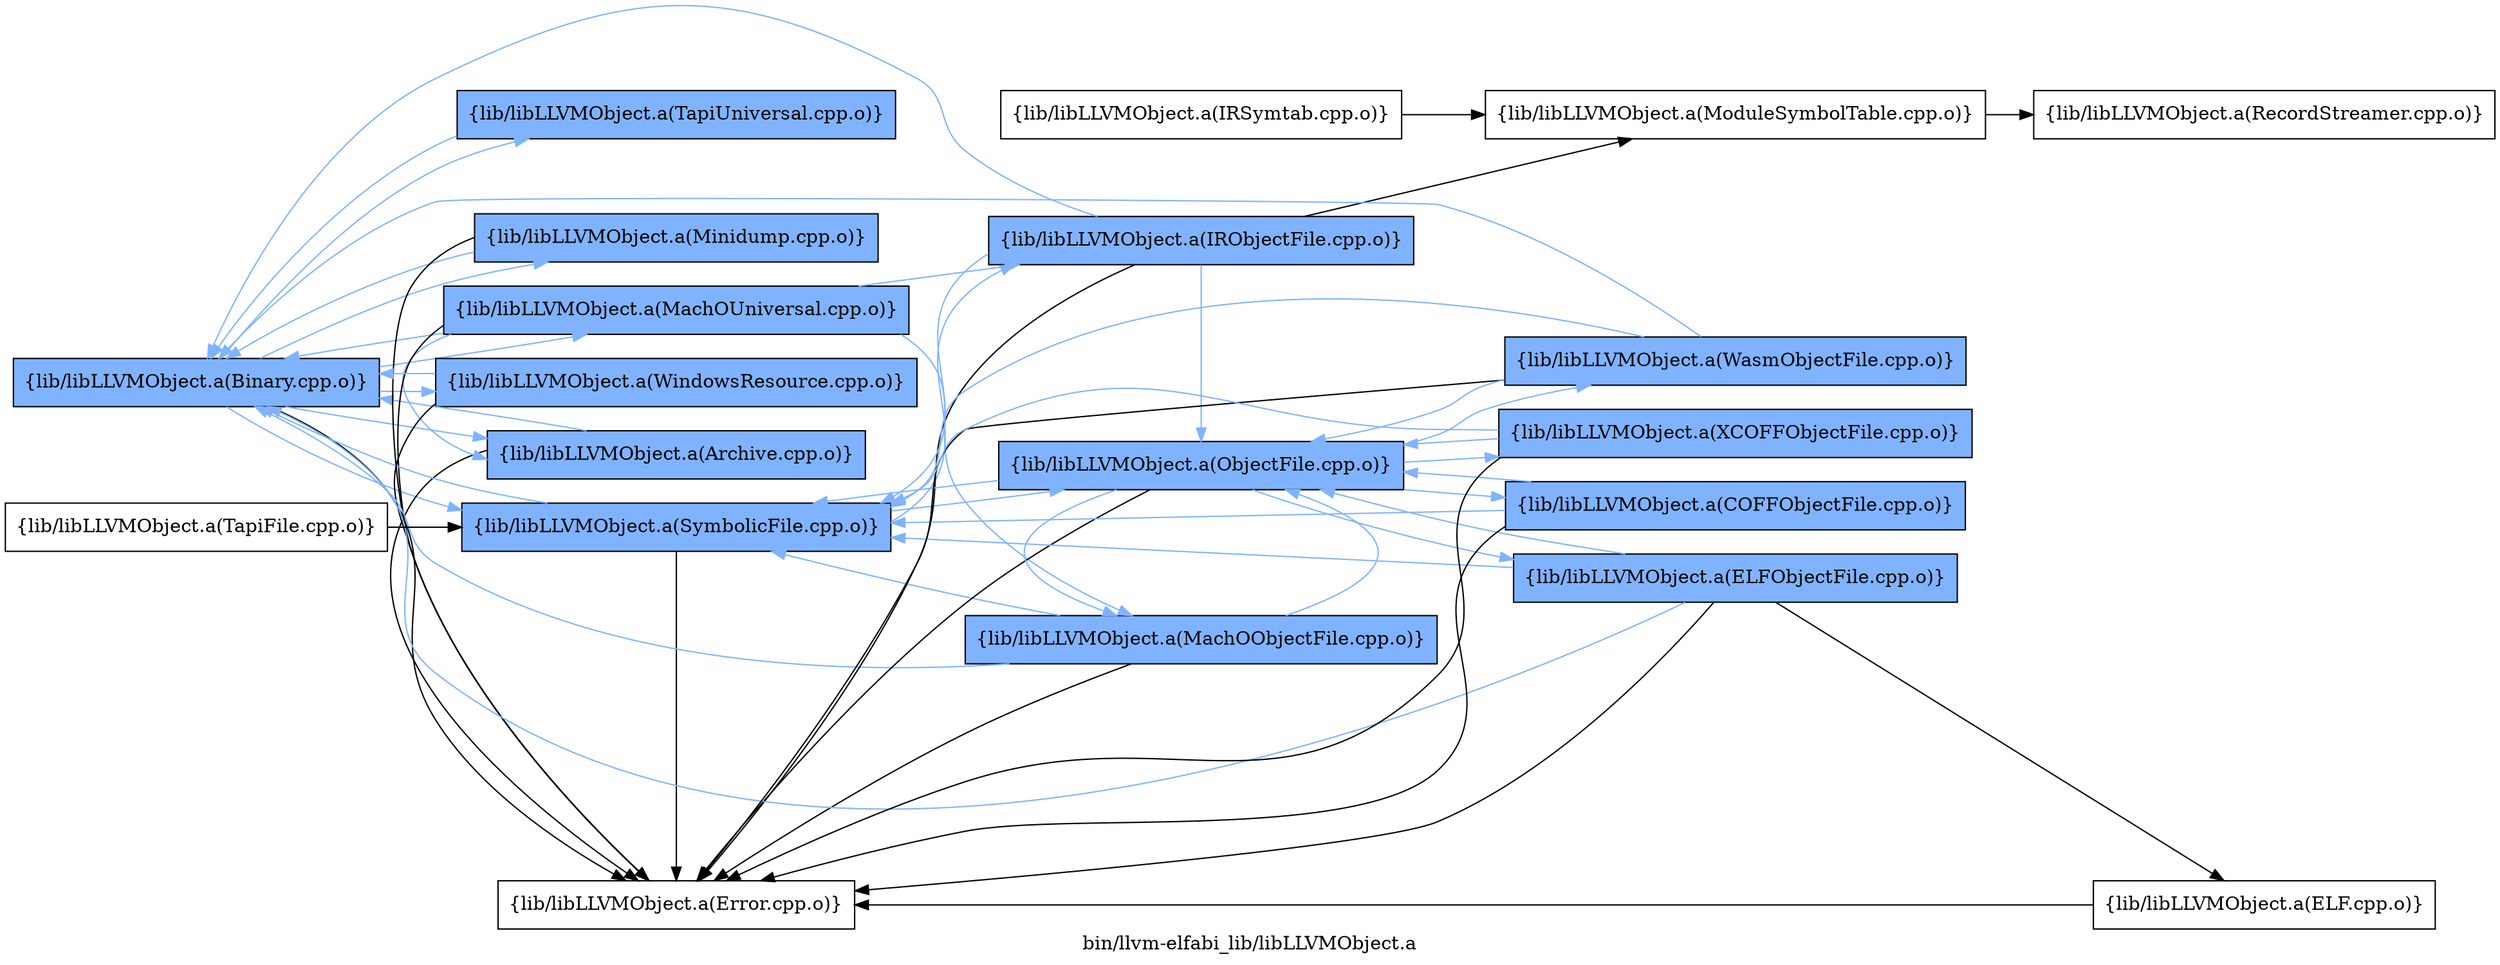 digraph "bin/llvm-elfabi_lib/libLLVMObject.a" {
	label="bin/llvm-elfabi_lib/libLLVMObject.a";
	rankdir=LR;
	{ rank=same; Node0x5641d5551f38;  }
	{ rank=same; Node0x5641d5552bb8; Node0x5641d554e8d8; Node0x5641d5550318; Node0x5641d5550d68; Node0x5641d554e518; Node0x5641d55506d8; Node0x5641d554d0c8;  }
	{ rank=same; Node0x5641d554f698; Node0x5641d554fe68; Node0x5641d55530b8;  }
	{ rank=same; Node0x5641d5552848; Node0x5641d5552438; Node0x5641d554a0a8; Node0x5641d554f828; Node0x5641d554d7a8;  }

	Node0x5641d5551f38 [shape=record,shape=box,group=1,style=filled,fillcolor="0.600000 0.5 1",label="{lib/libLLVMObject.a(Binary.cpp.o)}"];
	Node0x5641d5551f38 -> Node0x5641d5552bb8[color="0.600000 0.5 1"];
	Node0x5641d5551f38 -> Node0x5641d554e8d8;
	Node0x5641d5551f38 -> Node0x5641d5550318[color="0.600000 0.5 1"];
	Node0x5641d5551f38 -> Node0x5641d5550d68[color="0.600000 0.5 1"];
	Node0x5641d5551f38 -> Node0x5641d554e518[color="0.600000 0.5 1"];
	Node0x5641d5551f38 -> Node0x5641d55506d8[color="0.600000 0.5 1"];
	Node0x5641d5551f38 -> Node0x5641d554d0c8[color="0.600000 0.5 1"];
	Node0x5641d554e8d8 [shape=record,shape=box,group=0,label="{lib/libLLVMObject.a(Error.cpp.o)}"];
	Node0x5641d5552bb8 [shape=record,shape=box,group=1,style=filled,fillcolor="0.600000 0.5 1",label="{lib/libLLVMObject.a(Archive.cpp.o)}"];
	Node0x5641d5552bb8 -> Node0x5641d5551f38[color="0.600000 0.5 1"];
	Node0x5641d5552bb8 -> Node0x5641d554e8d8;
	Node0x5641d5550318 [shape=record,shape=box,group=1,style=filled,fillcolor="0.600000 0.5 1",label="{lib/libLLVMObject.a(MachOUniversal.cpp.o)}"];
	Node0x5641d5550318 -> Node0x5641d5551f38[color="0.600000 0.5 1"];
	Node0x5641d5550318 -> Node0x5641d5552bb8[color="0.600000 0.5 1"];
	Node0x5641d5550318 -> Node0x5641d554e8d8;
	Node0x5641d5550318 -> Node0x5641d554f698[color="0.600000 0.5 1"];
	Node0x5641d5550318 -> Node0x5641d554fe68[color="0.600000 0.5 1"];
	Node0x5641d5550d68 [shape=record,shape=box,group=1,style=filled,fillcolor="0.600000 0.5 1",label="{lib/libLLVMObject.a(Minidump.cpp.o)}"];
	Node0x5641d5550d68 -> Node0x5641d5551f38[color="0.600000 0.5 1"];
	Node0x5641d5550d68 -> Node0x5641d554e8d8;
	Node0x5641d554e518 [shape=record,shape=box,group=1,style=filled,fillcolor="0.600000 0.5 1",label="{lib/libLLVMObject.a(SymbolicFile.cpp.o)}"];
	Node0x5641d554e518 -> Node0x5641d5551f38[color="0.600000 0.5 1"];
	Node0x5641d554e518 -> Node0x5641d554e8d8;
	Node0x5641d554e518 -> Node0x5641d554fe68[color="0.600000 0.5 1"];
	Node0x5641d554e518 -> Node0x5641d55530b8[color="0.600000 0.5 1"];
	Node0x5641d55506d8 [shape=record,shape=box,group=1,style=filled,fillcolor="0.600000 0.5 1",label="{lib/libLLVMObject.a(TapiUniversal.cpp.o)}"];
	Node0x5641d55506d8 -> Node0x5641d5551f38[color="0.600000 0.5 1"];
	Node0x5641d554d0c8 [shape=record,shape=box,group=1,style=filled,fillcolor="0.600000 0.5 1",label="{lib/libLLVMObject.a(WindowsResource.cpp.o)}"];
	Node0x5641d554d0c8 -> Node0x5641d5551f38[color="0.600000 0.5 1"];
	Node0x5641d554d0c8 -> Node0x5641d554e8d8;
	Node0x5641d554e158 [shape=record,shape=box,group=0,label="{lib/libLLVMObject.a(ELF.cpp.o)}"];
	Node0x5641d554e158 -> Node0x5641d554e8d8;
	Node0x5641d554f698 [shape=record,shape=box,group=1,style=filled,fillcolor="0.600000 0.5 1",label="{lib/libLLVMObject.a(MachOObjectFile.cpp.o)}"];
	Node0x5641d554f698 -> Node0x5641d5551f38[color="0.600000 0.5 1"];
	Node0x5641d554f698 -> Node0x5641d554e8d8;
	Node0x5641d554f698 -> Node0x5641d55530b8[color="0.600000 0.5 1"];
	Node0x5641d554f698 -> Node0x5641d554e518[color="0.600000 0.5 1"];
	Node0x5641d554fe68 [shape=record,shape=box,group=1,style=filled,fillcolor="0.600000 0.5 1",label="{lib/libLLVMObject.a(IRObjectFile.cpp.o)}"];
	Node0x5641d554fe68 -> Node0x5641d5551f38[color="0.600000 0.5 1"];
	Node0x5641d554fe68 -> Node0x5641d554e8d8;
	Node0x5641d554fe68 -> Node0x5641d5552848;
	Node0x5641d554fe68 -> Node0x5641d55530b8[color="0.600000 0.5 1"];
	Node0x5641d554fe68 -> Node0x5641d554e518[color="0.600000 0.5 1"];
	Node0x5641d55530b8 [shape=record,shape=box,group=1,style=filled,fillcolor="0.600000 0.5 1",label="{lib/libLLVMObject.a(ObjectFile.cpp.o)}"];
	Node0x5641d55530b8 -> Node0x5641d554e8d8;
	Node0x5641d55530b8 -> Node0x5641d554f698[color="0.600000 0.5 1"];
	Node0x5641d55530b8 -> Node0x5641d5552438[color="0.600000 0.5 1"];
	Node0x5641d55530b8 -> Node0x5641d554a0a8[color="0.600000 0.5 1"];
	Node0x5641d55530b8 -> Node0x5641d554e518[color="0.600000 0.5 1"];
	Node0x5641d55530b8 -> Node0x5641d554f828[color="0.600000 0.5 1"];
	Node0x5641d55530b8 -> Node0x5641d554d7a8[color="0.600000 0.5 1"];
	Node0x5641d5552848 [shape=record,shape=box,group=0,label="{lib/libLLVMObject.a(ModuleSymbolTable.cpp.o)}"];
	Node0x5641d5552848 -> Node0x5641d554ec98;
	Node0x5641d5551808 [shape=record,shape=box,group=0,label="{lib/libLLVMObject.a(IRSymtab.cpp.o)}"];
	Node0x5641d5551808 -> Node0x5641d5552848;
	Node0x5641d554ec98 [shape=record,shape=box,group=0,label="{lib/libLLVMObject.a(RecordStreamer.cpp.o)}"];
	Node0x5641d5552438 [shape=record,shape=box,group=1,style=filled,fillcolor="0.600000 0.5 1",label="{lib/libLLVMObject.a(ELFObjectFile.cpp.o)}"];
	Node0x5641d5552438 -> Node0x5641d5551f38[color="0.600000 0.5 1"];
	Node0x5641d5552438 -> Node0x5641d554e158;
	Node0x5641d5552438 -> Node0x5641d554e8d8;
	Node0x5641d5552438 -> Node0x5641d55530b8[color="0.600000 0.5 1"];
	Node0x5641d5552438 -> Node0x5641d554e518[color="0.600000 0.5 1"];
	Node0x5641d554a0a8 [shape=record,shape=box,group=1,style=filled,fillcolor="0.600000 0.5 1",label="{lib/libLLVMObject.a(COFFObjectFile.cpp.o)}"];
	Node0x5641d554a0a8 -> Node0x5641d554e8d8;
	Node0x5641d554a0a8 -> Node0x5641d55530b8[color="0.600000 0.5 1"];
	Node0x5641d554a0a8 -> Node0x5641d554e518[color="0.600000 0.5 1"];
	Node0x5641d554f828 [shape=record,shape=box,group=1,style=filled,fillcolor="0.600000 0.5 1",label="{lib/libLLVMObject.a(WasmObjectFile.cpp.o)}"];
	Node0x5641d554f828 -> Node0x5641d5551f38[color="0.600000 0.5 1"];
	Node0x5641d554f828 -> Node0x5641d554e8d8;
	Node0x5641d554f828 -> Node0x5641d55530b8[color="0.600000 0.5 1"];
	Node0x5641d554f828 -> Node0x5641d554e518[color="0.600000 0.5 1"];
	Node0x5641d554d7a8 [shape=record,shape=box,group=1,style=filled,fillcolor="0.600000 0.5 1",label="{lib/libLLVMObject.a(XCOFFObjectFile.cpp.o)}"];
	Node0x5641d554d7a8 -> Node0x5641d554e8d8;
	Node0x5641d554d7a8 -> Node0x5641d55530b8[color="0.600000 0.5 1"];
	Node0x5641d554d7a8 -> Node0x5641d554e518[color="0.600000 0.5 1"];
	Node0x5641d554ff08 [shape=record,shape=box,group=0,label="{lib/libLLVMObject.a(TapiFile.cpp.o)}"];
	Node0x5641d554ff08 -> Node0x5641d554e518;
}
